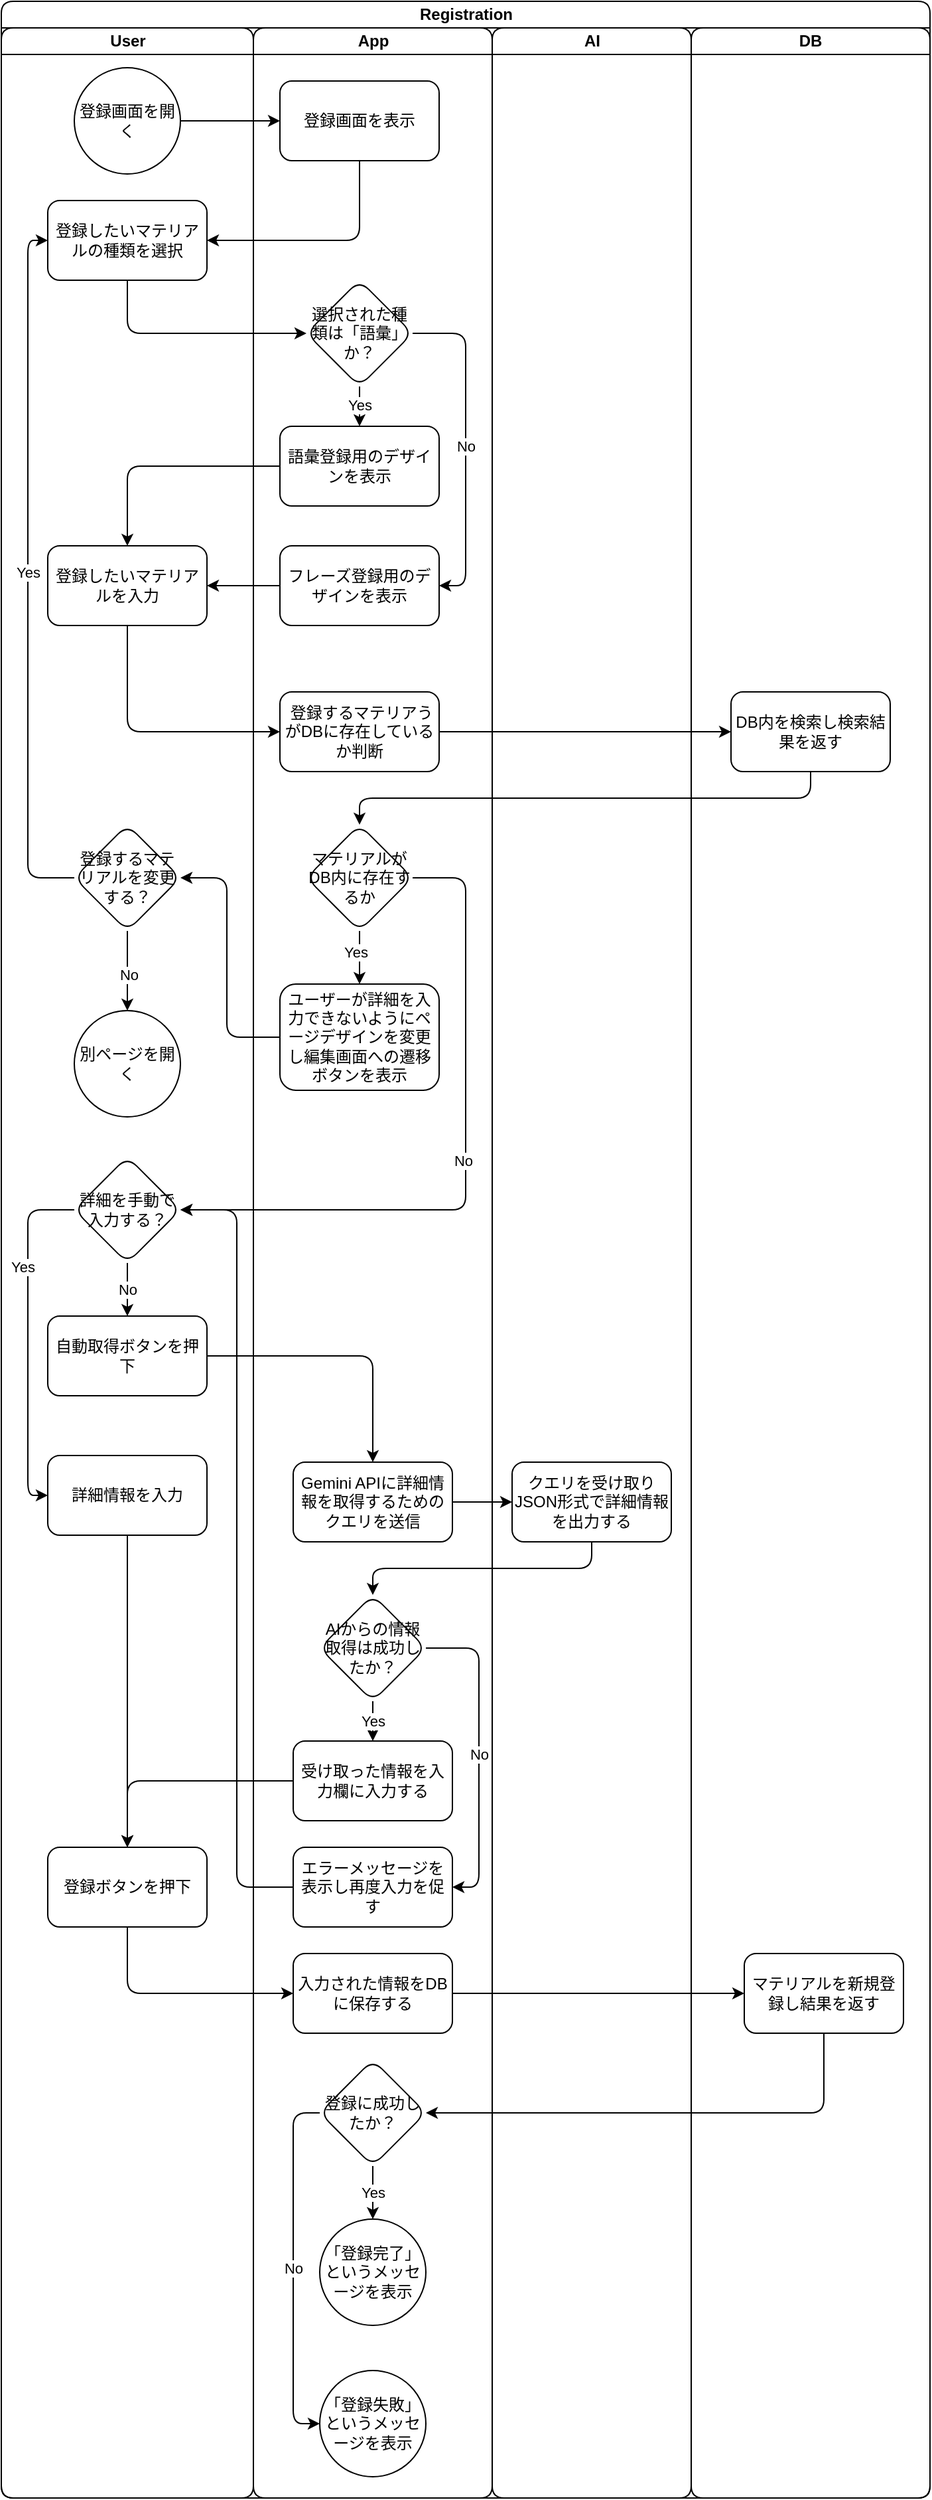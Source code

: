 <mxfile version="28.0.7">
  <diagram name="ページ1" id="Ym4KjbKJ4GQoPpbtyPmO">
    <mxGraphModel dx="1323" dy="809" grid="1" gridSize="10" guides="1" tooltips="1" connect="1" arrows="1" fold="1" page="1" pageScale="1" pageWidth="827" pageHeight="1169" math="0" shadow="0">
      <root>
        <mxCell id="0" />
        <mxCell id="1" parent="0" />
        <mxCell id="ekF96qy5NfuyMTF11US6-1" value="Registration" style="swimlane;childLayout=stackLayout;resizeParent=1;resizeParentMax=0;startSize=20;html=1;rounded=1;" parent="1" vertex="1">
          <mxGeometry x="90" y="60" width="700" height="1880" as="geometry" />
        </mxCell>
        <mxCell id="ekF96qy5NfuyMTF11US6-2" value="User" style="swimlane;startSize=20;html=1;rounded=1;" parent="ekF96qy5NfuyMTF11US6-1" vertex="1">
          <mxGeometry y="20" width="190" height="1860" as="geometry" />
        </mxCell>
        <mxCell id="ekF96qy5NfuyMTF11US6-73" value="Yes" style="edgeStyle=orthogonalEdgeStyle;rounded=1;orthogonalLoop=1;jettySize=auto;html=1;exitX=0;exitY=0.5;exitDx=0;exitDy=0;entryX=0;entryY=0.5;entryDx=0;entryDy=0;" parent="ekF96qy5NfuyMTF11US6-2" source="ekF96qy5NfuyMTF11US6-66" target="ekF96qy5NfuyMTF11US6-34" edge="1">
          <mxGeometry relative="1" as="geometry">
            <Array as="points">
              <mxPoint x="20" y="640" />
              <mxPoint x="20" y="160" />
            </Array>
          </mxGeometry>
        </mxCell>
        <mxCell id="ekF96qy5NfuyMTF11US6-34" value="登録したいマテリアルの種類を選択" style="whiteSpace=wrap;html=1;rounded=1;" parent="ekF96qy5NfuyMTF11US6-2" vertex="1">
          <mxGeometry x="35" y="130" width="120" height="60" as="geometry" />
        </mxCell>
        <mxCell id="ekF96qy5NfuyMTF11US6-10" value="登録したいマテリアルを入力" style="whiteSpace=wrap;html=1;rounded=1;" parent="ekF96qy5NfuyMTF11US6-2" vertex="1">
          <mxGeometry x="35" y="390" width="120" height="60" as="geometry" />
        </mxCell>
        <mxCell id="ekF96qy5NfuyMTF11US6-86" style="edgeStyle=orthogonalEdgeStyle;rounded=1;orthogonalLoop=1;jettySize=auto;html=1;exitX=0.5;exitY=1;exitDx=0;exitDy=0;" parent="ekF96qy5NfuyMTF11US6-2" source="ekF96qy5NfuyMTF11US6-66" target="ekF96qy5NfuyMTF11US6-84" edge="1">
          <mxGeometry relative="1" as="geometry" />
        </mxCell>
        <mxCell id="ENf65Pr03h6z0wnPQqc6-1" value="No" style="edgeLabel;html=1;align=center;verticalAlign=middle;resizable=0;points=[];rounded=1;" vertex="1" connectable="0" parent="ekF96qy5NfuyMTF11US6-86">
          <mxGeometry x="0.105" y="1" relative="1" as="geometry">
            <mxPoint as="offset" />
          </mxGeometry>
        </mxCell>
        <mxCell id="ekF96qy5NfuyMTF11US6-66" value="登録するマテリアルを変更する？" style="rhombus;whiteSpace=wrap;html=1;rounded=1;" parent="ekF96qy5NfuyMTF11US6-2" vertex="1">
          <mxGeometry x="55" y="600" width="80" height="80" as="geometry" />
        </mxCell>
        <mxCell id="ekF96qy5NfuyMTF11US6-79" value="登録画面を開く" style="ellipse;whiteSpace=wrap;html=1;rounded=1;" parent="ekF96qy5NfuyMTF11US6-2" vertex="1">
          <mxGeometry x="55" y="30" width="80" height="80" as="geometry" />
        </mxCell>
        <mxCell id="ekF96qy5NfuyMTF11US6-84" value="別ページを開く" style="ellipse;whiteSpace=wrap;html=1;rounded=1;" parent="ekF96qy5NfuyMTF11US6-2" vertex="1">
          <mxGeometry x="55" y="740" width="80" height="80" as="geometry" />
        </mxCell>
        <mxCell id="ekF96qy5NfuyMTF11US6-108" style="edgeStyle=orthogonalEdgeStyle;rounded=1;orthogonalLoop=1;jettySize=auto;html=1;exitX=0;exitY=0.5;exitDx=0;exitDy=0;entryX=0;entryY=0.5;entryDx=0;entryDy=0;" parent="ekF96qy5NfuyMTF11US6-2" source="ekF96qy5NfuyMTF11US6-13" target="ekF96qy5NfuyMTF11US6-25" edge="1">
          <mxGeometry relative="1" as="geometry">
            <Array as="points">
              <mxPoint x="20" y="890" />
              <mxPoint x="20" y="1105" />
            </Array>
          </mxGeometry>
        </mxCell>
        <mxCell id="ekF96qy5NfuyMTF11US6-109" value="Yes" style="edgeLabel;html=1;align=center;verticalAlign=middle;resizable=0;points=[];rounded=1;" parent="ekF96qy5NfuyMTF11US6-108" vertex="1" connectable="0">
          <mxGeometry x="-0.41" y="-4" relative="1" as="geometry">
            <mxPoint as="offset" />
          </mxGeometry>
        </mxCell>
        <mxCell id="ekF96qy5NfuyMTF11US6-13" value="詳細を手動で入力する？" style="rhombus;whiteSpace=wrap;html=1;rounded=1;" parent="ekF96qy5NfuyMTF11US6-2" vertex="1">
          <mxGeometry x="55" y="850" width="80" height="80" as="geometry" />
        </mxCell>
        <mxCell id="ekF96qy5NfuyMTF11US6-15" value="自動取得ボタンを押下" style="whiteSpace=wrap;html=1;rounded=1;" parent="ekF96qy5NfuyMTF11US6-2" vertex="1">
          <mxGeometry x="35" y="970" width="120" height="60" as="geometry" />
        </mxCell>
        <mxCell id="ekF96qy5NfuyMTF11US6-92" style="edgeStyle=orthogonalEdgeStyle;rounded=1;orthogonalLoop=1;jettySize=auto;html=1;exitX=0.5;exitY=1;exitDx=0;exitDy=0;entryX=0.5;entryY=0;entryDx=0;entryDy=0;" parent="ekF96qy5NfuyMTF11US6-2" source="ekF96qy5NfuyMTF11US6-25" target="ekF96qy5NfuyMTF11US6-28" edge="1">
          <mxGeometry relative="1" as="geometry" />
        </mxCell>
        <mxCell id="ekF96qy5NfuyMTF11US6-25" value="詳細情報を入力" style="whiteSpace=wrap;html=1;rounded=1;" parent="ekF96qy5NfuyMTF11US6-2" vertex="1">
          <mxGeometry x="35" y="1075" width="120" height="60" as="geometry" />
        </mxCell>
        <mxCell id="ekF96qy5NfuyMTF11US6-28" value="登録ボタンを押下" style="whiteSpace=wrap;html=1;rounded=1;" parent="ekF96qy5NfuyMTF11US6-2" vertex="1">
          <mxGeometry x="35" y="1370" width="120" height="60" as="geometry" />
        </mxCell>
        <mxCell id="ekF96qy5NfuyMTF11US6-16" value="No" style="edgeStyle=orthogonalEdgeStyle;rounded=1;orthogonalLoop=1;jettySize=auto;html=1;" parent="ekF96qy5NfuyMTF11US6-2" source="ekF96qy5NfuyMTF11US6-13" target="ekF96qy5NfuyMTF11US6-15" edge="1">
          <mxGeometry relative="1" as="geometry" />
        </mxCell>
        <mxCell id="ekF96qy5NfuyMTF11US6-3" value="App" style="swimlane;startSize=20;html=1;rounded=1;" parent="ekF96qy5NfuyMTF11US6-1" vertex="1">
          <mxGeometry x="190" y="20" width="180" height="1860" as="geometry" />
        </mxCell>
        <mxCell id="ekF96qy5NfuyMTF11US6-8" value="登録画面を表示" style="whiteSpace=wrap;html=1;rounded=1;" parent="ekF96qy5NfuyMTF11US6-3" vertex="1">
          <mxGeometry x="20" y="40" width="120" height="60" as="geometry" />
        </mxCell>
        <mxCell id="ekF96qy5NfuyMTF11US6-46" style="edgeStyle=orthogonalEdgeStyle;rounded=1;orthogonalLoop=1;jettySize=auto;html=1;exitX=0.5;exitY=1;exitDx=0;exitDy=0;" parent="ekF96qy5NfuyMTF11US6-3" source="ekF96qy5NfuyMTF11US6-42" target="ekF96qy5NfuyMTF11US6-45" edge="1">
          <mxGeometry relative="1" as="geometry" />
        </mxCell>
        <mxCell id="ekF96qy5NfuyMTF11US6-49" value="Yes" style="edgeLabel;html=1;align=center;verticalAlign=middle;resizable=0;points=[];rounded=1;" parent="ekF96qy5NfuyMTF11US6-46" vertex="1" connectable="0">
          <mxGeometry x="0.36" relative="1" as="geometry">
            <mxPoint as="offset" />
          </mxGeometry>
        </mxCell>
        <mxCell id="ekF96qy5NfuyMTF11US6-52" value="No" style="edgeStyle=orthogonalEdgeStyle;rounded=1;orthogonalLoop=1;jettySize=auto;html=1;exitX=1;exitY=0.5;exitDx=0;exitDy=0;entryX=1;entryY=0.5;entryDx=0;entryDy=0;" parent="ekF96qy5NfuyMTF11US6-3" source="ekF96qy5NfuyMTF11US6-42" target="ekF96qy5NfuyMTF11US6-47" edge="1">
          <mxGeometry relative="1" as="geometry" />
        </mxCell>
        <mxCell id="ekF96qy5NfuyMTF11US6-42" value="選択された種類は「語彙」か？" style="rhombus;whiteSpace=wrap;html=1;rounded=1;" parent="ekF96qy5NfuyMTF11US6-3" vertex="1">
          <mxGeometry x="40" y="190" width="80" height="80" as="geometry" />
        </mxCell>
        <mxCell id="ekF96qy5NfuyMTF11US6-45" value="語彙登録用のデザインを表示" style="whiteSpace=wrap;html=1;rounded=1;" parent="ekF96qy5NfuyMTF11US6-3" vertex="1">
          <mxGeometry x="20" y="300" width="120" height="60" as="geometry" />
        </mxCell>
        <mxCell id="ekF96qy5NfuyMTF11US6-47" value="フレーズ登録用のデザインを表示" style="whiteSpace=wrap;html=1;rounded=1;" parent="ekF96qy5NfuyMTF11US6-3" vertex="1">
          <mxGeometry x="20" y="390" width="120" height="60" as="geometry" />
        </mxCell>
        <mxCell id="ekF96qy5NfuyMTF11US6-58" value="&amp;nbsp;登録するマテリアうがDBに存在しているか判断" style="whiteSpace=wrap;html=1;rounded=1;" parent="ekF96qy5NfuyMTF11US6-3" vertex="1">
          <mxGeometry x="20" y="500" width="120" height="60" as="geometry" />
        </mxCell>
        <mxCell id="ekF96qy5NfuyMTF11US6-70" style="edgeStyle=orthogonalEdgeStyle;rounded=1;orthogonalLoop=1;jettySize=auto;html=1;exitX=0.5;exitY=1;exitDx=0;exitDy=0;entryX=0.5;entryY=0;entryDx=0;entryDy=0;" parent="ekF96qy5NfuyMTF11US6-3" source="ekF96qy5NfuyMTF11US6-62" target="ekF96qy5NfuyMTF11US6-64" edge="1">
          <mxGeometry relative="1" as="geometry" />
        </mxCell>
        <mxCell id="ekF96qy5NfuyMTF11US6-83" value="Yes" style="edgeLabel;html=1;align=center;verticalAlign=middle;resizable=0;points=[];rounded=1;" parent="ekF96qy5NfuyMTF11US6-70" vertex="1" connectable="0">
          <mxGeometry x="-0.236" y="-3" relative="1" as="geometry">
            <mxPoint as="offset" />
          </mxGeometry>
        </mxCell>
        <mxCell id="ekF96qy5NfuyMTF11US6-62" value="マテリアルがDB内に存在するか" style="rhombus;whiteSpace=wrap;html=1;rounded=1;" parent="ekF96qy5NfuyMTF11US6-3" vertex="1">
          <mxGeometry x="40" y="600" width="80" height="80" as="geometry" />
        </mxCell>
        <mxCell id="ekF96qy5NfuyMTF11US6-64" value="ユーザーが詳細を入力できないようにページデザインを変更し編集画面への遷移ボタンを表示" style="whiteSpace=wrap;html=1;rounded=1;" parent="ekF96qy5NfuyMTF11US6-3" vertex="1">
          <mxGeometry x="20" y="720" width="120" height="80" as="geometry" />
        </mxCell>
        <mxCell id="ekF96qy5NfuyMTF11US6-104" value="No" style="edgeStyle=orthogonalEdgeStyle;rounded=1;orthogonalLoop=1;jettySize=auto;html=1;exitX=0;exitY=0.5;exitDx=0;exitDy=0;entryX=0;entryY=0.5;entryDx=0;entryDy=0;" parent="ekF96qy5NfuyMTF11US6-3" source="ekF96qy5NfuyMTF11US6-95" target="ekF96qy5NfuyMTF11US6-103" edge="1">
          <mxGeometry relative="1" as="geometry" />
        </mxCell>
        <mxCell id="ekF96qy5NfuyMTF11US6-106" value="Yes" style="edgeStyle=orthogonalEdgeStyle;rounded=1;orthogonalLoop=1;jettySize=auto;html=1;exitX=0.5;exitY=1;exitDx=0;exitDy=0;" parent="ekF96qy5NfuyMTF11US6-3" source="ekF96qy5NfuyMTF11US6-95" target="ekF96qy5NfuyMTF11US6-99" edge="1">
          <mxGeometry relative="1" as="geometry" />
        </mxCell>
        <mxCell id="ekF96qy5NfuyMTF11US6-95" value="登録に成功したか？" style="rhombus;whiteSpace=wrap;html=1;rounded=1;" parent="ekF96qy5NfuyMTF11US6-3" vertex="1">
          <mxGeometry x="50" y="1530" width="80" height="80" as="geometry" />
        </mxCell>
        <mxCell id="ekF96qy5NfuyMTF11US6-99" value="「登録完了」というメッセージを表示" style="ellipse;whiteSpace=wrap;html=1;rounded=1;" parent="ekF96qy5NfuyMTF11US6-3" vertex="1">
          <mxGeometry x="50" y="1650" width="80" height="80" as="geometry" />
        </mxCell>
        <mxCell id="ekF96qy5NfuyMTF11US6-103" value="「登録失敗」というメッセージを表示" style="ellipse;whiteSpace=wrap;html=1;rounded=1;" parent="ekF96qy5NfuyMTF11US6-3" vertex="1">
          <mxGeometry x="50" y="1764" width="80" height="80" as="geometry" />
        </mxCell>
        <mxCell id="ekF96qy5NfuyMTF11US6-23" value="受け取った情報を入力欄に入力する" style="whiteSpace=wrap;html=1;rounded=1;" parent="ekF96qy5NfuyMTF11US6-3" vertex="1">
          <mxGeometry x="30" y="1290" width="120" height="60" as="geometry" />
        </mxCell>
        <mxCell id="ekF96qy5NfuyMTF11US6-30" value="入力された情報をDBに保存する" style="whiteSpace=wrap;html=1;rounded=1;" parent="ekF96qy5NfuyMTF11US6-3" vertex="1">
          <mxGeometry x="30" y="1450" width="120" height="60" as="geometry" />
        </mxCell>
        <mxCell id="ENf65Pr03h6z0wnPQqc6-5" value="Yes" style="edgeStyle=orthogonalEdgeStyle;rounded=1;orthogonalLoop=1;jettySize=auto;html=1;exitX=0.5;exitY=1;exitDx=0;exitDy=0;entryX=0.5;entryY=0;entryDx=0;entryDy=0;" edge="1" parent="ekF96qy5NfuyMTF11US6-3" source="ENf65Pr03h6z0wnPQqc6-3" target="ekF96qy5NfuyMTF11US6-23">
          <mxGeometry relative="1" as="geometry" />
        </mxCell>
        <mxCell id="ENf65Pr03h6z0wnPQqc6-8" value="No" style="edgeStyle=orthogonalEdgeStyle;rounded=1;orthogonalLoop=1;jettySize=auto;html=1;exitX=1;exitY=0.5;exitDx=0;exitDy=0;entryX=1;entryY=0.5;entryDx=0;entryDy=0;" edge="1" parent="ekF96qy5NfuyMTF11US6-3" source="ENf65Pr03h6z0wnPQqc6-3" target="ENf65Pr03h6z0wnPQqc6-7">
          <mxGeometry relative="1" as="geometry" />
        </mxCell>
        <mxCell id="ENf65Pr03h6z0wnPQqc6-3" value="AIからの情報取得は成功したか？" style="rhombus;whiteSpace=wrap;html=1;rounded=1;" vertex="1" parent="ekF96qy5NfuyMTF11US6-3">
          <mxGeometry x="50" y="1180" width="80" height="80" as="geometry" />
        </mxCell>
        <mxCell id="ENf65Pr03h6z0wnPQqc6-7" value="エラーメッセージを表示し再度入力を促す" style="whiteSpace=wrap;html=1;rounded=1;" vertex="1" parent="ekF96qy5NfuyMTF11US6-3">
          <mxGeometry x="30" y="1370" width="120" height="60" as="geometry" />
        </mxCell>
        <mxCell id="ekF96qy5NfuyMTF11US6-4" value="AI" style="swimlane;startSize=20;html=1;rounded=1;" parent="ekF96qy5NfuyMTF11US6-1" vertex="1">
          <mxGeometry x="370" y="20" width="150" height="1860" as="geometry" />
        </mxCell>
        <mxCell id="ekF96qy5NfuyMTF11US6-19" value="クエリを受け取りJSON形式で詳細情報を出力する" style="whiteSpace=wrap;html=1;rounded=1;" parent="ekF96qy5NfuyMTF11US6-4" vertex="1">
          <mxGeometry x="15" y="1080" width="120" height="60" as="geometry" />
        </mxCell>
        <mxCell id="ekF96qy5NfuyMTF11US6-35" style="edgeStyle=orthogonalEdgeStyle;rounded=1;orthogonalLoop=1;jettySize=auto;html=1;exitX=0.5;exitY=1;exitDx=0;exitDy=0;entryX=1;entryY=0.5;entryDx=0;entryDy=0;" parent="ekF96qy5NfuyMTF11US6-1" source="ekF96qy5NfuyMTF11US6-8" target="ekF96qy5NfuyMTF11US6-34" edge="1">
          <mxGeometry relative="1" as="geometry" />
        </mxCell>
        <mxCell id="ekF96qy5NfuyMTF11US6-43" style="edgeStyle=orthogonalEdgeStyle;rounded=1;orthogonalLoop=1;jettySize=auto;html=1;exitX=0.5;exitY=1;exitDx=0;exitDy=0;entryX=0;entryY=0.5;entryDx=0;entryDy=0;" parent="ekF96qy5NfuyMTF11US6-1" source="ekF96qy5NfuyMTF11US6-34" target="ekF96qy5NfuyMTF11US6-42" edge="1">
          <mxGeometry relative="1" as="geometry" />
        </mxCell>
        <mxCell id="ekF96qy5NfuyMTF11US6-53" style="edgeStyle=orthogonalEdgeStyle;rounded=1;orthogonalLoop=1;jettySize=auto;html=1;exitX=0;exitY=0.5;exitDx=0;exitDy=0;" parent="ekF96qy5NfuyMTF11US6-1" source="ekF96qy5NfuyMTF11US6-45" target="ekF96qy5NfuyMTF11US6-10" edge="1">
          <mxGeometry relative="1" as="geometry" />
        </mxCell>
        <mxCell id="ekF96qy5NfuyMTF11US6-60" style="edgeStyle=orthogonalEdgeStyle;rounded=1;orthogonalLoop=1;jettySize=auto;html=1;exitX=1;exitY=0.5;exitDx=0;exitDy=0;entryX=0;entryY=0.5;entryDx=0;entryDy=0;" parent="ekF96qy5NfuyMTF11US6-1" source="ekF96qy5NfuyMTF11US6-58" target="ekF96qy5NfuyMTF11US6-59" edge="1">
          <mxGeometry relative="1" as="geometry" />
        </mxCell>
        <mxCell id="ekF96qy5NfuyMTF11US6-5" value="DB" style="swimlane;startSize=20;whiteSpace=wrap;html=1;rounded=1;" parent="ekF96qy5NfuyMTF11US6-1" vertex="1">
          <mxGeometry x="520" y="20" width="180" height="1860" as="geometry" />
        </mxCell>
        <mxCell id="ekF96qy5NfuyMTF11US6-59" value="DB内を検索し検索結果を返す" style="whiteSpace=wrap;html=1;rounded=1;" parent="ekF96qy5NfuyMTF11US6-5" vertex="1">
          <mxGeometry x="30" y="500" width="120" height="60" as="geometry" />
        </mxCell>
        <mxCell id="ekF96qy5NfuyMTF11US6-93" value="マテリアルを新規登録し結果を返す" style="whiteSpace=wrap;html=1;rounded=1;" parent="ekF96qy5NfuyMTF11US6-5" vertex="1">
          <mxGeometry x="40" y="1450" width="120" height="60" as="geometry" />
        </mxCell>
        <mxCell id="ekF96qy5NfuyMTF11US6-67" style="edgeStyle=orthogonalEdgeStyle;rounded=1;orthogonalLoop=1;jettySize=auto;html=1;exitX=0;exitY=0.5;exitDx=0;exitDy=0;" parent="ekF96qy5NfuyMTF11US6-1" source="ekF96qy5NfuyMTF11US6-64" target="ekF96qy5NfuyMTF11US6-66" edge="1">
          <mxGeometry relative="1" as="geometry">
            <Array as="points">
              <mxPoint x="170" y="780" />
              <mxPoint x="170" y="660" />
            </Array>
          </mxGeometry>
        </mxCell>
        <mxCell id="ekF96qy5NfuyMTF11US6-68" style="edgeStyle=orthogonalEdgeStyle;rounded=1;orthogonalLoop=1;jettySize=auto;html=1;exitX=0;exitY=0.5;exitDx=0;exitDy=0;" parent="ekF96qy5NfuyMTF11US6-1" source="ekF96qy5NfuyMTF11US6-47" target="ekF96qy5NfuyMTF11US6-10" edge="1">
          <mxGeometry relative="1" as="geometry" />
        </mxCell>
        <mxCell id="ekF96qy5NfuyMTF11US6-69" style="edgeStyle=orthogonalEdgeStyle;rounded=1;orthogonalLoop=1;jettySize=auto;html=1;exitX=0.5;exitY=1;exitDx=0;exitDy=0;entryX=0;entryY=0.5;entryDx=0;entryDy=0;" parent="ekF96qy5NfuyMTF11US6-1" source="ekF96qy5NfuyMTF11US6-10" target="ekF96qy5NfuyMTF11US6-58" edge="1">
          <mxGeometry relative="1" as="geometry" />
        </mxCell>
        <mxCell id="ekF96qy5NfuyMTF11US6-72" style="edgeStyle=orthogonalEdgeStyle;rounded=1;orthogonalLoop=1;jettySize=auto;html=1;exitX=0.5;exitY=1;exitDx=0;exitDy=0;entryX=0.5;entryY=0;entryDx=0;entryDy=0;" parent="ekF96qy5NfuyMTF11US6-1" source="ekF96qy5NfuyMTF11US6-59" target="ekF96qy5NfuyMTF11US6-62" edge="1">
          <mxGeometry relative="1" as="geometry" />
        </mxCell>
        <mxCell id="ekF96qy5NfuyMTF11US6-80" value="" style="edgeStyle=orthogonalEdgeStyle;rounded=1;orthogonalLoop=1;jettySize=auto;html=1;" parent="ekF96qy5NfuyMTF11US6-1" source="ekF96qy5NfuyMTF11US6-79" target="ekF96qy5NfuyMTF11US6-8" edge="1">
          <mxGeometry relative="1" as="geometry" />
        </mxCell>
        <mxCell id="ekF96qy5NfuyMTF11US6-89" style="edgeStyle=orthogonalEdgeStyle;rounded=1;orthogonalLoop=1;jettySize=auto;html=1;exitX=1;exitY=0.5;exitDx=0;exitDy=0;entryX=1;entryY=0.5;entryDx=0;entryDy=0;" parent="ekF96qy5NfuyMTF11US6-1" source="ekF96qy5NfuyMTF11US6-62" target="ekF96qy5NfuyMTF11US6-13" edge="1">
          <mxGeometry relative="1" as="geometry">
            <Array as="points">
              <mxPoint x="350" y="660" />
              <mxPoint x="350" y="910" />
            </Array>
          </mxGeometry>
        </mxCell>
        <mxCell id="ekF96qy5NfuyMTF11US6-90" value="No" style="edgeLabel;html=1;align=center;verticalAlign=middle;resizable=0;points=[];rounded=1;" parent="ekF96qy5NfuyMTF11US6-89" vertex="1" connectable="0">
          <mxGeometry x="0.002" y="-2" relative="1" as="geometry">
            <mxPoint as="offset" />
          </mxGeometry>
        </mxCell>
        <mxCell id="ekF96qy5NfuyMTF11US6-96" style="edgeStyle=orthogonalEdgeStyle;rounded=1;orthogonalLoop=1;jettySize=auto;html=1;exitX=0.5;exitY=1;exitDx=0;exitDy=0;entryX=1;entryY=0.5;entryDx=0;entryDy=0;" parent="ekF96qy5NfuyMTF11US6-1" source="ekF96qy5NfuyMTF11US6-93" target="ekF96qy5NfuyMTF11US6-95" edge="1">
          <mxGeometry relative="1" as="geometry" />
        </mxCell>
        <mxCell id="ekF96qy5NfuyMTF11US6-31" style="edgeStyle=orthogonalEdgeStyle;rounded=1;orthogonalLoop=1;jettySize=auto;html=1;exitX=0.5;exitY=1;exitDx=0;exitDy=0;entryX=0;entryY=0.5;entryDx=0;entryDy=0;" parent="ekF96qy5NfuyMTF11US6-1" source="ekF96qy5NfuyMTF11US6-28" target="ekF96qy5NfuyMTF11US6-30" edge="1">
          <mxGeometry relative="1" as="geometry" />
        </mxCell>
        <mxCell id="ekF96qy5NfuyMTF11US6-94" style="edgeStyle=orthogonalEdgeStyle;rounded=1;orthogonalLoop=1;jettySize=auto;html=1;exitX=1;exitY=0.5;exitDx=0;exitDy=0;" parent="ekF96qy5NfuyMTF11US6-1" source="ekF96qy5NfuyMTF11US6-30" target="ekF96qy5NfuyMTF11US6-93" edge="1">
          <mxGeometry relative="1" as="geometry" />
        </mxCell>
        <mxCell id="ENf65Pr03h6z0wnPQqc6-4" style="edgeStyle=orthogonalEdgeStyle;rounded=1;orthogonalLoop=1;jettySize=auto;html=1;exitX=0.5;exitY=1;exitDx=0;exitDy=0;entryX=0.5;entryY=0;entryDx=0;entryDy=0;" edge="1" parent="ekF96qy5NfuyMTF11US6-1" source="ekF96qy5NfuyMTF11US6-19" target="ENf65Pr03h6z0wnPQqc6-3">
          <mxGeometry relative="1" as="geometry" />
        </mxCell>
        <mxCell id="ENf65Pr03h6z0wnPQqc6-6" style="edgeStyle=orthogonalEdgeStyle;rounded=1;orthogonalLoop=1;jettySize=auto;html=1;exitX=0;exitY=0.5;exitDx=0;exitDy=0;" edge="1" parent="ekF96qy5NfuyMTF11US6-1" source="ekF96qy5NfuyMTF11US6-23" target="ekF96qy5NfuyMTF11US6-28">
          <mxGeometry relative="1" as="geometry" />
        </mxCell>
        <mxCell id="ENf65Pr03h6z0wnPQqc6-9" style="edgeStyle=orthogonalEdgeStyle;rounded=1;orthogonalLoop=1;jettySize=auto;html=1;exitX=0;exitY=0.5;exitDx=0;exitDy=0;entryX=1;entryY=0.5;entryDx=0;entryDy=0;" edge="1" parent="ekF96qy5NfuyMTF11US6-1" source="ENf65Pr03h6z0wnPQqc6-7" target="ekF96qy5NfuyMTF11US6-13">
          <mxGeometry relative="1" as="geometry" />
        </mxCell>
        <mxCell id="ekF96qy5NfuyMTF11US6-18" style="edgeStyle=orthogonalEdgeStyle;rounded=1;orthogonalLoop=1;jettySize=auto;html=1;exitX=1;exitY=0.5;exitDx=0;exitDy=0;" parent="1" source="ekF96qy5NfuyMTF11US6-15" target="ekF96qy5NfuyMTF11US6-17" edge="1">
          <mxGeometry relative="1" as="geometry" />
        </mxCell>
        <mxCell id="ekF96qy5NfuyMTF11US6-17" value="Gemini APIに詳細情報を取得するためのクエリを送信" style="whiteSpace=wrap;html=1;rounded=1;" parent="1" vertex="1">
          <mxGeometry x="310" y="1160" width="120" height="60" as="geometry" />
        </mxCell>
        <mxCell id="ekF96qy5NfuyMTF11US6-21" style="edgeStyle=orthogonalEdgeStyle;rounded=1;orthogonalLoop=1;jettySize=auto;html=1;exitX=1;exitY=0.5;exitDx=0;exitDy=0;" parent="1" source="ekF96qy5NfuyMTF11US6-17" target="ekF96qy5NfuyMTF11US6-19" edge="1">
          <mxGeometry relative="1" as="geometry" />
        </mxCell>
      </root>
    </mxGraphModel>
  </diagram>
</mxfile>
